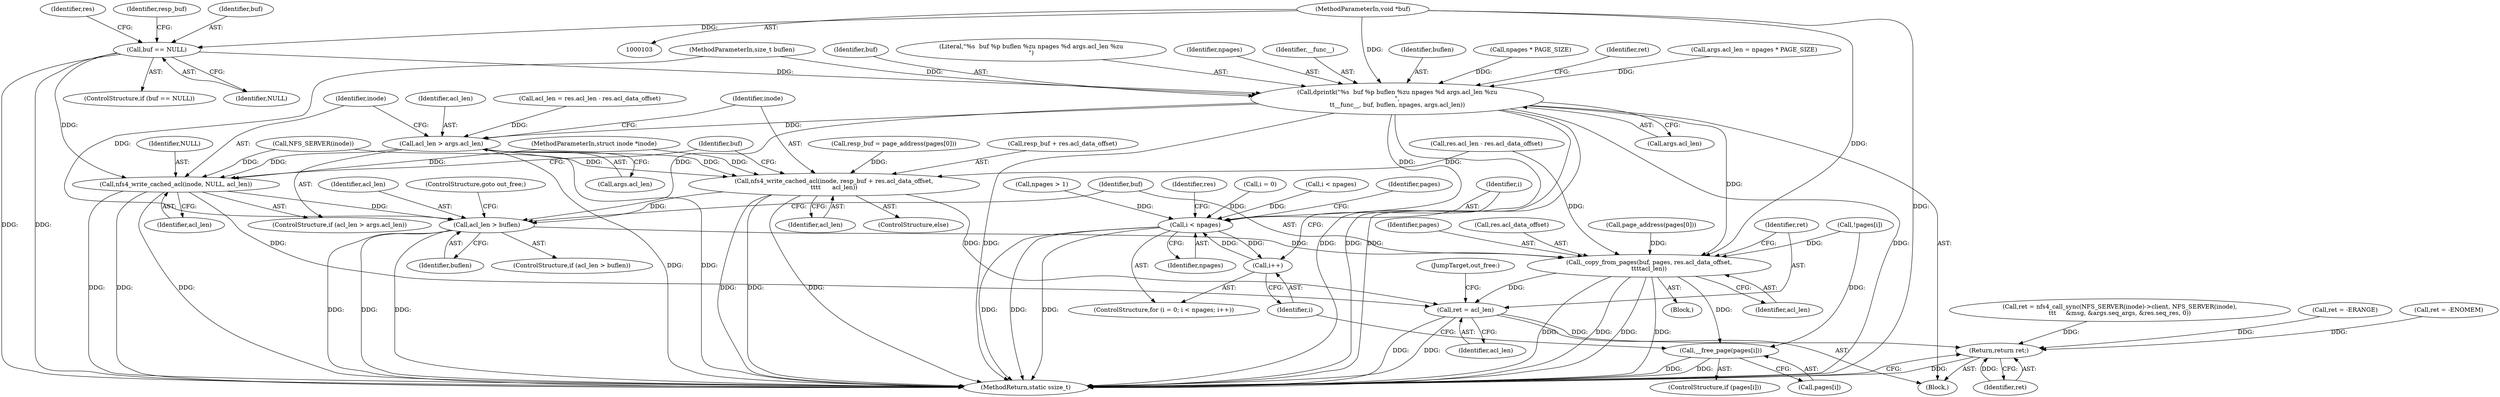 digraph "0_linux_20e0fa98b751facf9a1101edaefbc19c82616a68@pointer" {
"1000105" [label="(MethodParameterIn,void *buf)"];
"1000192" [label="(Call,buf == NULL)"];
"1000206" [label="(Call,dprintk(\"%s  buf %p buflen %zu npages %d args.acl_len %zu\n\",\n\t\t__func__, buf, buflen, npages, args.acl_len))"];
"1000248" [label="(Call,acl_len > args.acl_len)"];
"1000253" [label="(Call,nfs4_write_cached_acl(inode, NULL, acl_len))"];
"1000274" [label="(Call,acl_len > buflen)"];
"1000278" [label="(Call,_copy_from_pages(buf, pages, res.acl_data_offset,\n\t\t\t\tacl_len))"];
"1000285" [label="(Call,ret = acl_len)"];
"1000314" [label="(Return,return ret;)"];
"1000302" [label="(Call,__free_page(pages[i]))"];
"1000258" [label="(Call,nfs4_write_cached_acl(inode, resp_buf + res.acl_data_offset,\n\t\t\t\t      acl_len))"];
"1000293" [label="(Call,i < npages)"];
"1000296" [label="(Call,i++)"];
"1000197" [label="(Identifier,res)"];
"1000238" [label="(Call,acl_len = res.acl_len - res.acl_data_offset)"];
"1000144" [label="(Call,i < npages)"];
"1000191" [label="(ControlStructure,if (buf == NULL))"];
"1000257" [label="(ControlStructure,else)"];
"1000210" [label="(Identifier,buflen)"];
"1000104" [label="(MethodParameterIn,struct inode *inode)"];
"1000105" [label="(MethodParameterIn,void *buf)"];
"1000275" [label="(Identifier,acl_len)"];
"1000284" [label="(Identifier,acl_len)"];
"1000183" [label="(Call,npages * PAGE_SIZE)"];
"1000273" [label="(ControlStructure,if (acl_len > buflen))"];
"1000254" [label="(Identifier,inode)"];
"1000253" [label="(Call,nfs4_write_cached_acl(inode, NULL, acl_len))"];
"1000258" [label="(Call,nfs4_write_cached_acl(inode, resp_buf + res.acl_data_offset,\n\t\t\t\t      acl_len))"];
"1000286" [label="(Identifier,ret)"];
"1000201" [label="(Identifier,resp_buf)"];
"1000202" [label="(Call,page_address(pages[0]))"];
"1000193" [label="(Identifier,buf)"];
"1000315" [label="(Identifier,ret)"];
"1000297" [label="(Identifier,i)"];
"1000300" [label="(Identifier,pages)"];
"1000216" [label="(Identifier,ret)"];
"1000194" [label="(Identifier,NULL)"];
"1000163" [label="(Call,npages > 1)"];
"1000255" [label="(Identifier,NULL)"];
"1000289" [label="(ControlStructure,for (i = 0; i < npages; i++))"];
"1000296" [label="(Call,i++)"];
"1000314" [label="(Return,return ret;)"];
"1000157" [label="(Call,!pages[i])"];
"1000316" [label="(MethodReturn,static ssize_t)"];
"1000303" [label="(Call,pages[i])"];
"1000279" [label="(Identifier,buf)"];
"1000179" [label="(Call,args.acl_len = npages * PAGE_SIZE)"];
"1000269" [label="(Call,ret = -ERANGE)"];
"1000293" [label="(Call,i < npages)"];
"1000114" [label="(Call,ret = -ENOMEM)"];
"1000250" [label="(Call,args.acl_len)"];
"1000267" [label="(Identifier,buf)"];
"1000287" [label="(Identifier,acl_len)"];
"1000298" [label="(ControlStructure,if (pages[i]))"];
"1000265" [label="(Identifier,acl_len)"];
"1000200" [label="(Call,resp_buf = page_address(pages[0]))"];
"1000248" [label="(Call,acl_len > args.acl_len)"];
"1000280" [label="(Identifier,pages)"];
"1000106" [label="(MethodParameterIn,size_t buflen)"];
"1000209" [label="(Identifier,buf)"];
"1000207" [label="(Literal,\"%s  buf %p buflen %zu npages %d args.acl_len %zu\n\")"];
"1000249" [label="(Identifier,acl_len)"];
"1000222" [label="(Call,NFS_SERVER(inode))"];
"1000240" [label="(Call,res.acl_len - res.acl_data_offset)"];
"1000277" [label="(ControlStructure,goto out_free;)"];
"1000281" [label="(Call,res.acl_data_offset)"];
"1000302" [label="(Call,__free_page(pages[i]))"];
"1000295" [label="(Identifier,npages)"];
"1000260" [label="(Call,resp_buf + res.acl_data_offset)"];
"1000308" [label="(Identifier,res)"];
"1000192" [label="(Call,buf == NULL)"];
"1000211" [label="(Identifier,npages)"];
"1000259" [label="(Identifier,inode)"];
"1000256" [label="(Identifier,acl_len)"];
"1000288" [label="(JumpTarget,out_free:)"];
"1000278" [label="(Call,_copy_from_pages(buf, pages, res.acl_data_offset,\n\t\t\t\tacl_len))"];
"1000276" [label="(Identifier,buflen)"];
"1000206" [label="(Call,dprintk(\"%s  buf %p buflen %zu npages %d args.acl_len %zu\n\",\n\t\t__func__, buf, buflen, npages, args.acl_len))"];
"1000208" [label="(Identifier,__func__)"];
"1000294" [label="(Identifier,i)"];
"1000285" [label="(Call,ret = acl_len)"];
"1000215" [label="(Call,ret = nfs4_call_sync(NFS_SERVER(inode)->client, NFS_SERVER(inode),\n\t\t\t     &msg, &args.seq_args, &res.seq_res, 0))"];
"1000268" [label="(Block,)"];
"1000290" [label="(Call,i = 0)"];
"1000247" [label="(ControlStructure,if (acl_len > args.acl_len))"];
"1000274" [label="(Call,acl_len > buflen)"];
"1000107" [label="(Block,)"];
"1000212" [label="(Call,args.acl_len)"];
"1000105" -> "1000103"  [label="AST: "];
"1000105" -> "1000316"  [label="DDG: "];
"1000105" -> "1000192"  [label="DDG: "];
"1000105" -> "1000206"  [label="DDG: "];
"1000105" -> "1000278"  [label="DDG: "];
"1000192" -> "1000191"  [label="AST: "];
"1000192" -> "1000194"  [label="CFG: "];
"1000193" -> "1000192"  [label="AST: "];
"1000194" -> "1000192"  [label="AST: "];
"1000197" -> "1000192"  [label="CFG: "];
"1000201" -> "1000192"  [label="CFG: "];
"1000192" -> "1000316"  [label="DDG: "];
"1000192" -> "1000316"  [label="DDG: "];
"1000192" -> "1000206"  [label="DDG: "];
"1000192" -> "1000253"  [label="DDG: "];
"1000206" -> "1000107"  [label="AST: "];
"1000206" -> "1000212"  [label="CFG: "];
"1000207" -> "1000206"  [label="AST: "];
"1000208" -> "1000206"  [label="AST: "];
"1000209" -> "1000206"  [label="AST: "];
"1000210" -> "1000206"  [label="AST: "];
"1000211" -> "1000206"  [label="AST: "];
"1000212" -> "1000206"  [label="AST: "];
"1000216" -> "1000206"  [label="CFG: "];
"1000206" -> "1000316"  [label="DDG: "];
"1000206" -> "1000316"  [label="DDG: "];
"1000206" -> "1000316"  [label="DDG: "];
"1000206" -> "1000316"  [label="DDG: "];
"1000206" -> "1000316"  [label="DDG: "];
"1000106" -> "1000206"  [label="DDG: "];
"1000183" -> "1000206"  [label="DDG: "];
"1000179" -> "1000206"  [label="DDG: "];
"1000206" -> "1000248"  [label="DDG: "];
"1000206" -> "1000274"  [label="DDG: "];
"1000206" -> "1000278"  [label="DDG: "];
"1000206" -> "1000293"  [label="DDG: "];
"1000248" -> "1000247"  [label="AST: "];
"1000248" -> "1000250"  [label="CFG: "];
"1000249" -> "1000248"  [label="AST: "];
"1000250" -> "1000248"  [label="AST: "];
"1000254" -> "1000248"  [label="CFG: "];
"1000259" -> "1000248"  [label="CFG: "];
"1000248" -> "1000316"  [label="DDG: "];
"1000248" -> "1000316"  [label="DDG: "];
"1000238" -> "1000248"  [label="DDG: "];
"1000248" -> "1000253"  [label="DDG: "];
"1000248" -> "1000258"  [label="DDG: "];
"1000253" -> "1000247"  [label="AST: "];
"1000253" -> "1000256"  [label="CFG: "];
"1000254" -> "1000253"  [label="AST: "];
"1000255" -> "1000253"  [label="AST: "];
"1000256" -> "1000253"  [label="AST: "];
"1000267" -> "1000253"  [label="CFG: "];
"1000253" -> "1000316"  [label="DDG: "];
"1000253" -> "1000316"  [label="DDG: "];
"1000253" -> "1000316"  [label="DDG: "];
"1000222" -> "1000253"  [label="DDG: "];
"1000104" -> "1000253"  [label="DDG: "];
"1000253" -> "1000274"  [label="DDG: "];
"1000253" -> "1000285"  [label="DDG: "];
"1000274" -> "1000273"  [label="AST: "];
"1000274" -> "1000276"  [label="CFG: "];
"1000275" -> "1000274"  [label="AST: "];
"1000276" -> "1000274"  [label="AST: "];
"1000277" -> "1000274"  [label="CFG: "];
"1000279" -> "1000274"  [label="CFG: "];
"1000274" -> "1000316"  [label="DDG: "];
"1000274" -> "1000316"  [label="DDG: "];
"1000274" -> "1000316"  [label="DDG: "];
"1000258" -> "1000274"  [label="DDG: "];
"1000106" -> "1000274"  [label="DDG: "];
"1000274" -> "1000278"  [label="DDG: "];
"1000278" -> "1000268"  [label="AST: "];
"1000278" -> "1000284"  [label="CFG: "];
"1000279" -> "1000278"  [label="AST: "];
"1000280" -> "1000278"  [label="AST: "];
"1000281" -> "1000278"  [label="AST: "];
"1000284" -> "1000278"  [label="AST: "];
"1000286" -> "1000278"  [label="CFG: "];
"1000278" -> "1000316"  [label="DDG: "];
"1000278" -> "1000316"  [label="DDG: "];
"1000278" -> "1000316"  [label="DDG: "];
"1000278" -> "1000316"  [label="DDG: "];
"1000157" -> "1000278"  [label="DDG: "];
"1000202" -> "1000278"  [label="DDG: "];
"1000240" -> "1000278"  [label="DDG: "];
"1000278" -> "1000285"  [label="DDG: "];
"1000278" -> "1000302"  [label="DDG: "];
"1000285" -> "1000107"  [label="AST: "];
"1000285" -> "1000287"  [label="CFG: "];
"1000286" -> "1000285"  [label="AST: "];
"1000287" -> "1000285"  [label="AST: "];
"1000288" -> "1000285"  [label="CFG: "];
"1000285" -> "1000316"  [label="DDG: "];
"1000285" -> "1000316"  [label="DDG: "];
"1000258" -> "1000285"  [label="DDG: "];
"1000285" -> "1000314"  [label="DDG: "];
"1000314" -> "1000107"  [label="AST: "];
"1000314" -> "1000315"  [label="CFG: "];
"1000315" -> "1000314"  [label="AST: "];
"1000316" -> "1000314"  [label="CFG: "];
"1000314" -> "1000316"  [label="DDG: "];
"1000315" -> "1000314"  [label="DDG: "];
"1000215" -> "1000314"  [label="DDG: "];
"1000114" -> "1000314"  [label="DDG: "];
"1000269" -> "1000314"  [label="DDG: "];
"1000302" -> "1000298"  [label="AST: "];
"1000302" -> "1000303"  [label="CFG: "];
"1000303" -> "1000302"  [label="AST: "];
"1000297" -> "1000302"  [label="CFG: "];
"1000302" -> "1000316"  [label="DDG: "];
"1000302" -> "1000316"  [label="DDG: "];
"1000157" -> "1000302"  [label="DDG: "];
"1000258" -> "1000257"  [label="AST: "];
"1000258" -> "1000265"  [label="CFG: "];
"1000259" -> "1000258"  [label="AST: "];
"1000260" -> "1000258"  [label="AST: "];
"1000265" -> "1000258"  [label="AST: "];
"1000267" -> "1000258"  [label="CFG: "];
"1000258" -> "1000316"  [label="DDG: "];
"1000258" -> "1000316"  [label="DDG: "];
"1000258" -> "1000316"  [label="DDG: "];
"1000222" -> "1000258"  [label="DDG: "];
"1000104" -> "1000258"  [label="DDG: "];
"1000200" -> "1000258"  [label="DDG: "];
"1000240" -> "1000258"  [label="DDG: "];
"1000293" -> "1000289"  [label="AST: "];
"1000293" -> "1000295"  [label="CFG: "];
"1000294" -> "1000293"  [label="AST: "];
"1000295" -> "1000293"  [label="AST: "];
"1000300" -> "1000293"  [label="CFG: "];
"1000308" -> "1000293"  [label="CFG: "];
"1000293" -> "1000316"  [label="DDG: "];
"1000293" -> "1000316"  [label="DDG: "];
"1000293" -> "1000316"  [label="DDG: "];
"1000290" -> "1000293"  [label="DDG: "];
"1000296" -> "1000293"  [label="DDG: "];
"1000163" -> "1000293"  [label="DDG: "];
"1000144" -> "1000293"  [label="DDG: "];
"1000293" -> "1000296"  [label="DDG: "];
"1000296" -> "1000289"  [label="AST: "];
"1000296" -> "1000297"  [label="CFG: "];
"1000297" -> "1000296"  [label="AST: "];
"1000294" -> "1000296"  [label="CFG: "];
}
